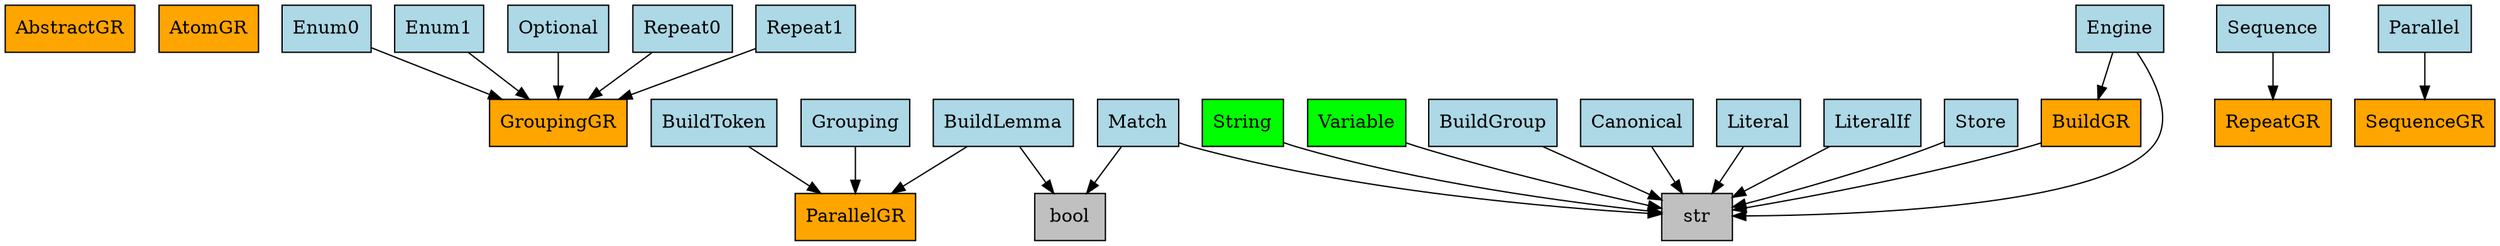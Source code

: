 digraph {
	AbstractGR [label=AbstractGR fillcolor=orange shape=rect style=filled]
	AtomGR [label=AtomGR fillcolor=orange shape=rect style=filled]
	GroupingGR [label=GroupingGR fillcolor=orange shape=rect style=filled]
	ParallelGR [label=ParallelGR fillcolor=orange shape=rect style=filled]
	RepeatGR [label=RepeatGR fillcolor=orange shape=rect style=filled]
	SequenceGR [label=SequenceGR fillcolor=orange shape=rect style=filled]
	bool [label=bool fillcolor=gray shape=rect style=filled]
	str [label=str fillcolor=gray shape=rect style=filled]
	String [label=String fillcolor=lime shape=rect style=filled]
	String -> str
	Variable [label=Variable fillcolor=lime shape=rect style=filled]
	Variable -> str
	BuildGroup [label=BuildGroup fillcolor=lightblue shape=rect style=filled]
	BuildGroup -> str
	BuildLemma [label=BuildLemma fillcolor=lightblue shape=rect style=filled]
	BuildLemma -> ParallelGR
	BuildLemma -> bool
	BuildToken [label=BuildToken fillcolor=lightblue shape=rect style=filled]
	BuildToken -> ParallelGR
	Canonical [label=Canonical fillcolor=lightblue shape=rect style=filled]
	Canonical -> str
	Enum0 [label=Enum0 fillcolor=lightblue shape=rect style=filled]
	Enum0 -> GroupingGR
	Enum1 [label=Enum1 fillcolor=lightblue shape=rect style=filled]
	Enum1 -> GroupingGR
	Grouping [label=Grouping fillcolor=lightblue shape=rect style=filled]
	Grouping -> ParallelGR
	Literal [label=Literal fillcolor=lightblue shape=rect style=filled]
	Literal -> str
	LiteralIf [label=LiteralIf fillcolor=lightblue shape=rect style=filled]
	LiteralIf -> str
	Match [label=Match fillcolor=lightblue shape=rect style=filled]
	Match -> bool
	Match -> str
	Optional [label=Optional fillcolor=lightblue shape=rect style=filled]
	Optional -> GroupingGR
	Parallel [label=Parallel fillcolor=lightblue shape=rect style=filled]
	Parallel -> SequenceGR
	Repeat0 [label=Repeat0 fillcolor=lightblue shape=rect style=filled]
	Repeat0 -> GroupingGR
	Repeat1 [label=Repeat1 fillcolor=lightblue shape=rect style=filled]
	Repeat1 -> GroupingGR
	Sequence [label=Sequence fillcolor=lightblue shape=rect style=filled]
	Sequence -> RepeatGR
	Store [label=Store fillcolor=lightblue shape=rect style=filled]
	Store -> str
	BuildGR [label=BuildGR fillcolor=orange shape=rect style=filled]
	BuildGR -> str
	Engine [label=Engine fillcolor=lightblue shape=rect style=filled]
	Engine -> str
	Engine -> BuildGR
}

